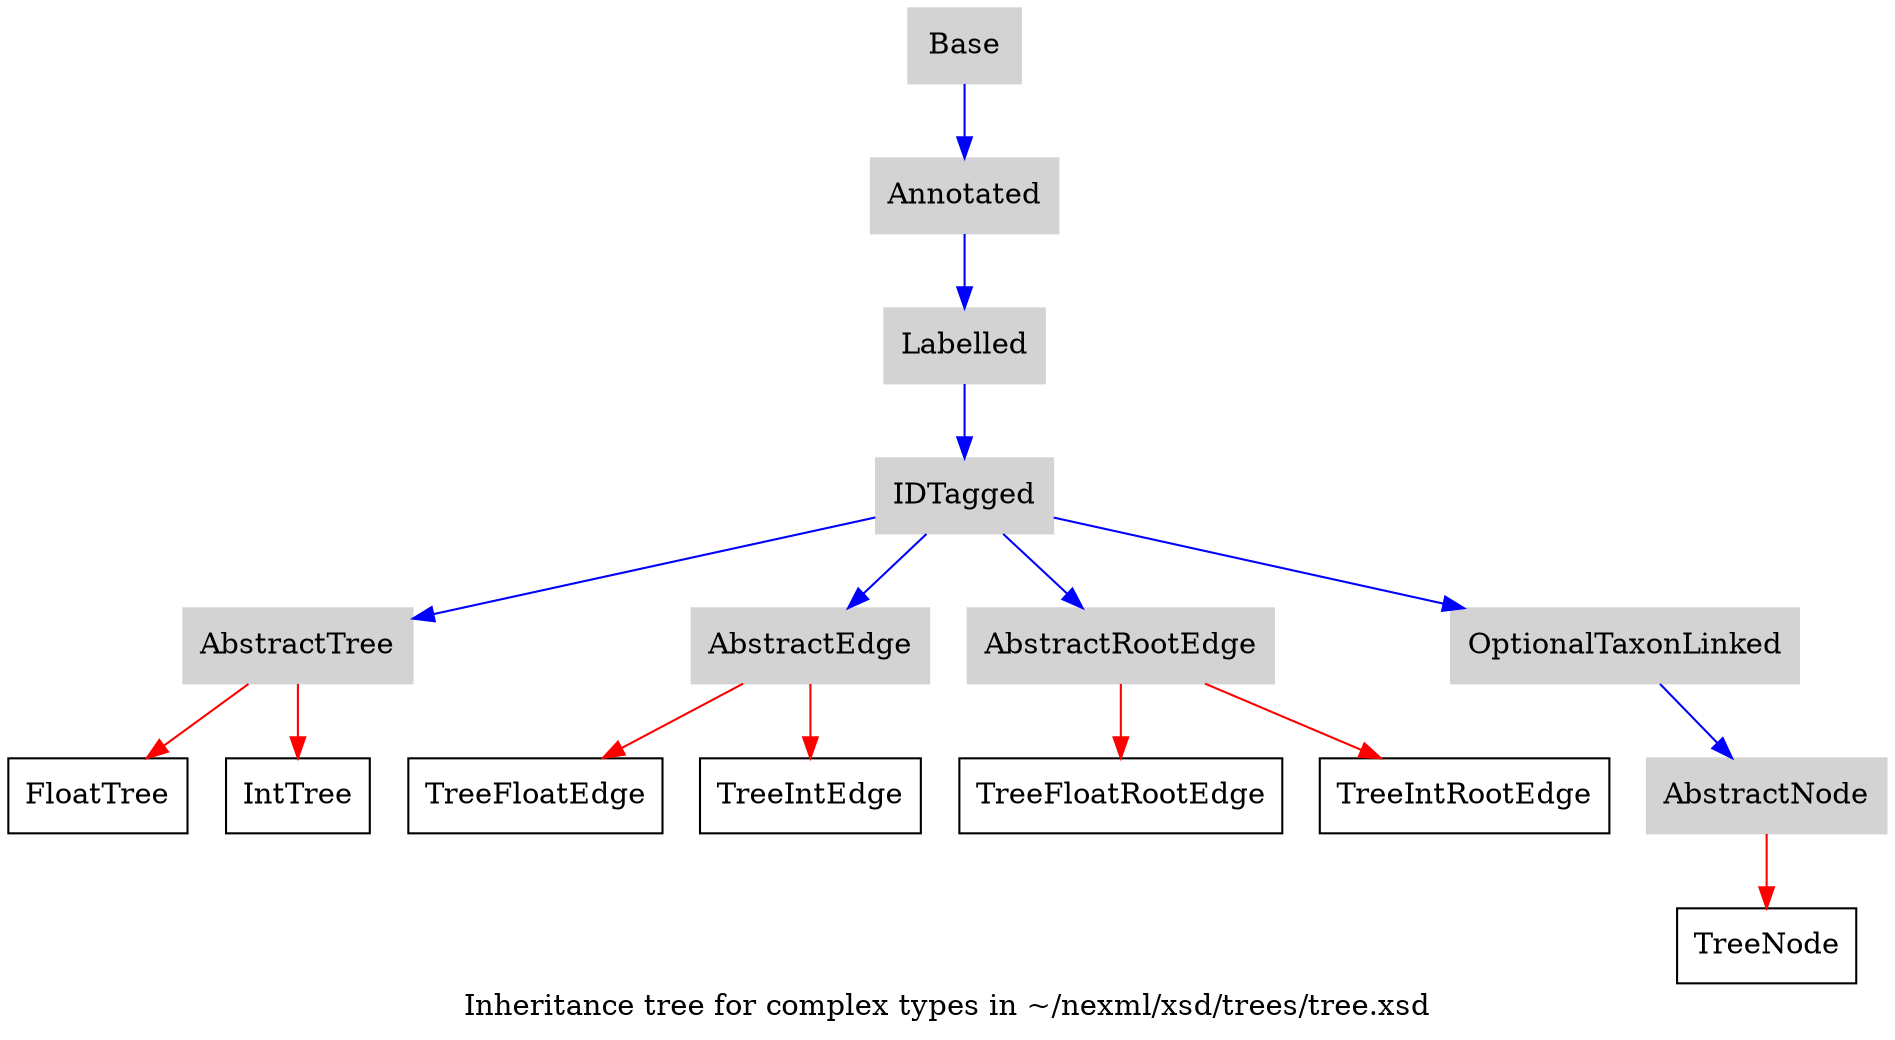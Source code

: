 /*
    this graphviz graph documents the nexml inheritance tree
    from /Users/priyam/nexml/nexml.github.io/nexml/xsd/trees/tree.xsd upwards. Graph generated on Tue Sep 23 12:49:36 2014    from template: $Id$    
*/
digraph inheritance {
    label="Inheritance tree for complex types in ~/nexml/xsd/trees/tree.xsd";
                                                                FloatTree [URL="/doc/schema-1/trees/tree/#FloatTree",shape=box];        
                                                                        AbstractTree -> FloatTree [color=red];
                                                                                AbstractTree [URL="/doc/schema-1/trees/abstracttrees/#AbstractTree",shape=box,color=lightgrey,style=filled];
                                                                                IDTagged -> AbstractTree [color=blue];
                                                                                IDTagged [URL="/doc/schema-1/abstract/#IDTagged",shape=box,color=lightgrey,style=filled];
                                                                                Labelled -> IDTagged [color=blue];
                                                                                Labelled [URL="/doc/schema-1/abstract/#Labelled",shape=box,color=lightgrey,style=filled];
                                                                                Annotated -> Labelled [color=blue];
                                                                                Annotated [URL="/doc/schema-1/abstract/#Annotated",shape=box,color=lightgrey,style=filled];
                                                                                Base -> Annotated [color=blue];
                                                                                Base [URL="/doc/schema-1/meta/annotations/#Base",shape=box,color=lightgrey,style=filled];
                                                                                                                IntTree [URL="/doc/schema-1/trees/tree/#IntTree",shape=box];        
                                                                        AbstractTree -> IntTree [color=red];
                                                                                                                                                                                                                                                                                                                                                                                                                                                                                                                                TreeFloatEdge [URL="/doc/schema-1/trees/tree/#TreeFloatEdge",shape=box];        
                                                                        AbstractEdge -> TreeFloatEdge [color=red];
                                                                                AbstractEdge [URL="/doc/schema-1/trees/abstracttrees/#AbstractEdge",shape=box,color=lightgrey,style=filled];
                                                                                IDTagged -> AbstractEdge [color=blue];
                                                                                                                                                                                                                                                                                                                                                                                                                                    TreeFloatRootEdge [URL="/doc/schema-1/trees/tree/#TreeFloatRootEdge",shape=box];        
                                                                        AbstractRootEdge -> TreeFloatRootEdge [color=red];
                                                                                AbstractRootEdge [URL="/doc/schema-1/trees/abstracttrees/#AbstractRootEdge",shape=box,color=lightgrey,style=filled];
                                                                                IDTagged -> AbstractRootEdge [color=blue];
                                                                                                                                                                                                                                                                                                                                                                                                                                    TreeIntEdge [URL="/doc/schema-1/trees/tree/#TreeIntEdge",shape=box];        
                                                                        AbstractEdge -> TreeIntEdge [color=red];
                                                                                                                                                                                                                                                                                                                                                                                                                                                                                                                                TreeIntRootEdge [URL="/doc/schema-1/trees/tree/#TreeIntRootEdge",shape=box];        
                                                                        AbstractRootEdge -> TreeIntRootEdge [color=red];
                                                                                                                                                                                                                                                                                                                                                                                                                                                                                                                                TreeNode [URL="/doc/schema-1/trees/tree/#TreeNode",shape=box];        
                                                                        AbstractNode -> TreeNode [color=red];
                                                                                AbstractNode [URL="/doc/schema-1/trees/abstracttrees/#AbstractNode",shape=box,color=lightgrey,style=filled];
                                                                                OptionalTaxonLinked -> AbstractNode [color=blue];
                                                                                OptionalTaxonLinked [URL="/doc/schema-1/abstract/#OptionalTaxonLinked",shape=box,color=lightgrey,style=filled];
                                                                                IDTagged -> OptionalTaxonLinked [color=blue];
                                                                                                                                                                                                                                                                                                                                                                                }


